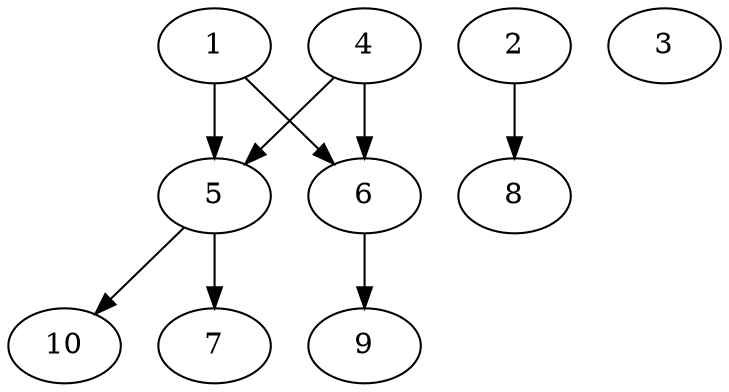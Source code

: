 // DAG automatically generated by daggen at Fri May 24 12:40:16 2024
// daggen-master/daggen -n 10 --fat 0.5 --density 0.5 --regular 0.5 --jump 2 --minalpha 20 --maxalpha 50 --dot -o dags_dot_10/sim_0.dot 
digraph G {
  1 [size="782757789696", alpha="48.37"]
  1 -> 5 [size ="679477248"]
  1 -> 6 [size ="679477248"]
  2 [size="368293445632", alpha="48.48"]
  2 -> 8 [size ="411041792"]
  3 [size="134217728000", alpha="23.74"]
  4 [size="6047760354", alpha="22.77"]
  4 -> 5 [size ="411041792"]
  4 -> 6 [size ="411041792"]
  5 [size="527703190871", alpha="22.89"]
  5 -> 7 [size ="411041792"]
  5 -> 10 [size ="411041792"]
  6 [size="8283239462", alpha="32.63"]
  6 -> 9 [size ="134217728"]
  7 [size="231928233984", alpha="31.80"]
  8 [size="2782692162", alpha="25.45"]
  9 [size="380695424540", alpha="25.03"]
  10 [size="549755813888", alpha="20.92"]
}
